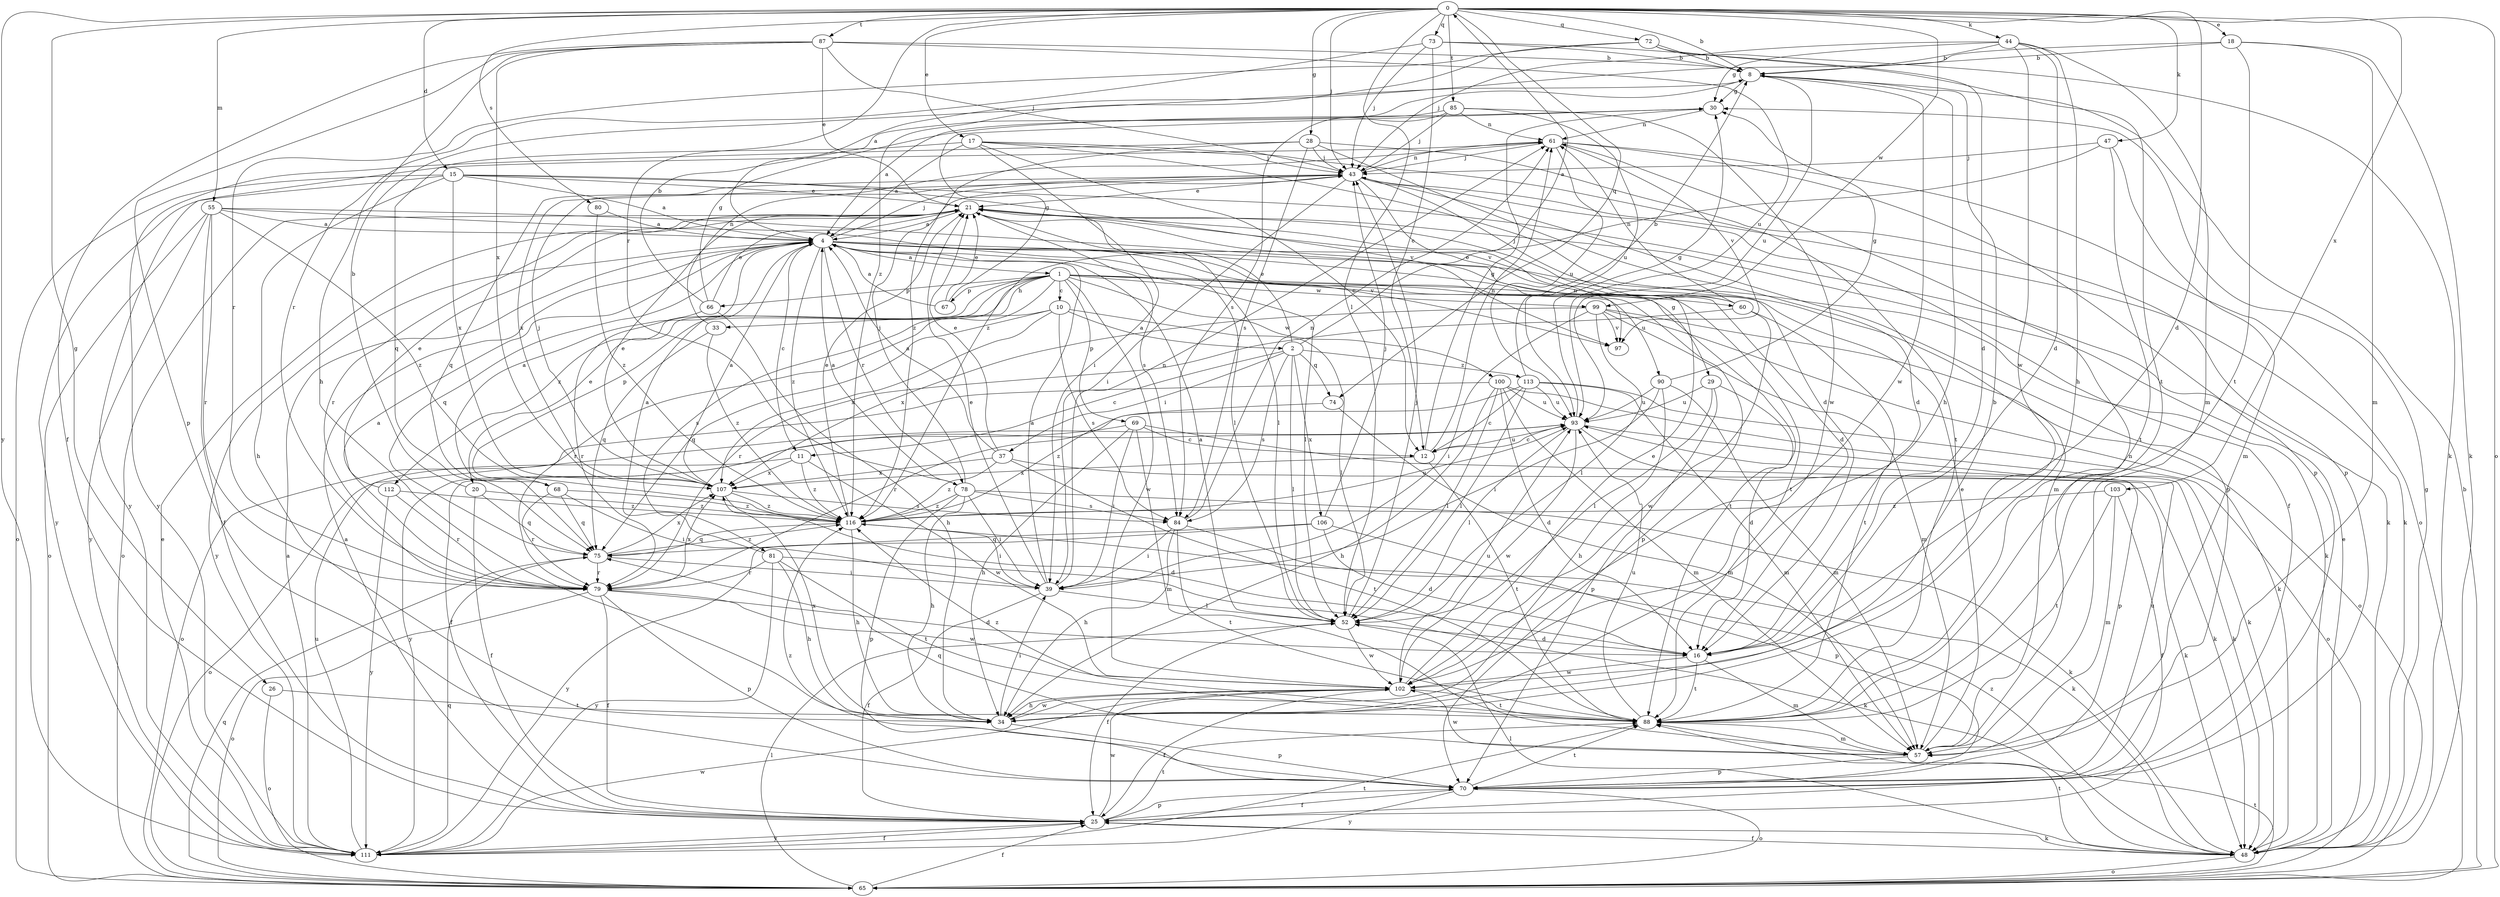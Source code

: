 strict digraph  {
0;
1;
2;
4;
8;
10;
11;
12;
15;
16;
17;
18;
20;
21;
25;
26;
28;
29;
30;
33;
34;
37;
39;
43;
44;
47;
48;
52;
55;
57;
60;
61;
65;
66;
67;
68;
69;
70;
72;
73;
74;
75;
78;
79;
80;
81;
84;
85;
87;
88;
90;
93;
97;
99;
100;
102;
103;
106;
107;
111;
112;
113;
116;
0 -> 8  [label=b];
0 -> 15  [label=d];
0 -> 16  [label=d];
0 -> 17  [label=e];
0 -> 18  [label=e];
0 -> 26  [label=g];
0 -> 28  [label=g];
0 -> 43  [label=j];
0 -> 44  [label=k];
0 -> 47  [label=k];
0 -> 52  [label=l];
0 -> 55  [label=m];
0 -> 65  [label=o];
0 -> 72  [label=q];
0 -> 73  [label=q];
0 -> 74  [label=q];
0 -> 78  [label=r];
0 -> 80  [label=s];
0 -> 85  [label=t];
0 -> 87  [label=t];
0 -> 99  [label=w];
0 -> 103  [label=x];
0 -> 111  [label=y];
1 -> 10  [label=c];
1 -> 20  [label=e];
1 -> 33  [label=h];
1 -> 60  [label=n];
1 -> 66  [label=p];
1 -> 67  [label=p];
1 -> 68  [label=p];
1 -> 69  [label=p];
1 -> 70  [label=p];
1 -> 81  [label=s];
1 -> 88  [label=t];
1 -> 90  [label=u];
1 -> 99  [label=w];
1 -> 100  [label=w];
1 -> 102  [label=w];
1 -> 112  [label=z];
2 -> 0  [label=a];
2 -> 11  [label=c];
2 -> 21  [label=e];
2 -> 37  [label=i];
2 -> 52  [label=l];
2 -> 74  [label=q];
2 -> 84  [label=s];
2 -> 106  [label=x];
2 -> 113  [label=z];
4 -> 1  [label=a];
4 -> 11  [label=c];
4 -> 29  [label=g];
4 -> 43  [label=j];
4 -> 48  [label=k];
4 -> 52  [label=l];
4 -> 75  [label=q];
4 -> 78  [label=r];
4 -> 88  [label=t];
4 -> 97  [label=v];
4 -> 111  [label=y];
4 -> 116  [label=z];
8 -> 30  [label=g];
8 -> 34  [label=h];
8 -> 93  [label=u];
8 -> 102  [label=w];
10 -> 2  [label=a];
10 -> 52  [label=l];
10 -> 75  [label=q];
10 -> 79  [label=r];
10 -> 84  [label=s];
10 -> 107  [label=x];
11 -> 65  [label=o];
11 -> 102  [label=w];
11 -> 107  [label=x];
11 -> 116  [label=z];
12 -> 30  [label=g];
12 -> 61  [label=n];
12 -> 88  [label=t];
12 -> 93  [label=u];
12 -> 107  [label=x];
15 -> 4  [label=a];
15 -> 21  [label=e];
15 -> 34  [label=h];
15 -> 48  [label=k];
15 -> 65  [label=o];
15 -> 97  [label=v];
15 -> 107  [label=x];
15 -> 111  [label=y];
16 -> 57  [label=m];
16 -> 88  [label=t];
16 -> 102  [label=w];
17 -> 4  [label=a];
17 -> 12  [label=c];
17 -> 16  [label=d];
17 -> 39  [label=i];
17 -> 43  [label=j];
17 -> 75  [label=q];
17 -> 88  [label=t];
18 -> 4  [label=a];
18 -> 8  [label=b];
18 -> 48  [label=k];
18 -> 57  [label=m];
18 -> 88  [label=t];
20 -> 8  [label=b];
20 -> 25  [label=f];
20 -> 75  [label=q];
20 -> 116  [label=z];
21 -> 4  [label=a];
21 -> 52  [label=l];
21 -> 57  [label=m];
21 -> 65  [label=o];
21 -> 79  [label=r];
21 -> 84  [label=s];
25 -> 4  [label=a];
25 -> 48  [label=k];
25 -> 70  [label=p];
25 -> 88  [label=t];
25 -> 102  [label=w];
25 -> 111  [label=y];
26 -> 65  [label=o];
26 -> 88  [label=t];
28 -> 16  [label=d];
28 -> 43  [label=j];
28 -> 70  [label=p];
28 -> 84  [label=s];
28 -> 111  [label=y];
28 -> 116  [label=z];
29 -> 16  [label=d];
29 -> 52  [label=l];
29 -> 70  [label=p];
29 -> 93  [label=u];
30 -> 61  [label=n];
33 -> 61  [label=n];
33 -> 75  [label=q];
33 -> 116  [label=z];
34 -> 8  [label=b];
34 -> 39  [label=i];
34 -> 70  [label=p];
34 -> 102  [label=w];
34 -> 107  [label=x];
37 -> 4  [label=a];
37 -> 21  [label=e];
37 -> 48  [label=k];
37 -> 88  [label=t];
37 -> 107  [label=x];
37 -> 116  [label=z];
39 -> 4  [label=a];
39 -> 21  [label=e];
39 -> 25  [label=f];
39 -> 52  [label=l];
39 -> 61  [label=n];
43 -> 21  [label=e];
43 -> 25  [label=f];
43 -> 39  [label=i];
43 -> 48  [label=k];
43 -> 61  [label=n];
43 -> 70  [label=p];
43 -> 75  [label=q];
43 -> 97  [label=v];
43 -> 107  [label=x];
44 -> 8  [label=b];
44 -> 16  [label=d];
44 -> 30  [label=g];
44 -> 34  [label=h];
44 -> 43  [label=j];
44 -> 57  [label=m];
44 -> 102  [label=w];
47 -> 43  [label=j];
47 -> 57  [label=m];
47 -> 88  [label=t];
47 -> 116  [label=z];
48 -> 21  [label=e];
48 -> 25  [label=f];
48 -> 30  [label=g];
48 -> 52  [label=l];
48 -> 65  [label=o];
48 -> 88  [label=t];
48 -> 116  [label=z];
52 -> 4  [label=a];
52 -> 16  [label=d];
52 -> 25  [label=f];
52 -> 43  [label=j];
52 -> 102  [label=w];
55 -> 4  [label=a];
55 -> 16  [label=d];
55 -> 25  [label=f];
55 -> 52  [label=l];
55 -> 65  [label=o];
55 -> 79  [label=r];
55 -> 111  [label=y];
55 -> 116  [label=z];
57 -> 21  [label=e];
57 -> 61  [label=n];
57 -> 70  [label=p];
57 -> 75  [label=q];
57 -> 102  [label=w];
60 -> 21  [label=e];
60 -> 43  [label=j];
60 -> 61  [label=n];
60 -> 79  [label=r];
60 -> 88  [label=t];
60 -> 102  [label=w];
61 -> 43  [label=j];
61 -> 65  [label=o];
61 -> 70  [label=p];
61 -> 93  [label=u];
61 -> 97  [label=v];
61 -> 111  [label=y];
65 -> 8  [label=b];
65 -> 25  [label=f];
65 -> 52  [label=l];
65 -> 75  [label=q];
65 -> 88  [label=t];
66 -> 8  [label=b];
66 -> 21  [label=e];
66 -> 30  [label=g];
66 -> 34  [label=h];
66 -> 79  [label=r];
67 -> 4  [label=a];
67 -> 21  [label=e];
67 -> 30  [label=g];
68 -> 4  [label=a];
68 -> 39  [label=i];
68 -> 75  [label=q];
68 -> 79  [label=r];
68 -> 116  [label=z];
69 -> 12  [label=c];
69 -> 25  [label=f];
69 -> 34  [label=h];
69 -> 39  [label=i];
69 -> 48  [label=k];
69 -> 57  [label=m];
70 -> 25  [label=f];
70 -> 65  [label=o];
70 -> 88  [label=t];
70 -> 93  [label=u];
70 -> 111  [label=y];
70 -> 116  [label=z];
72 -> 8  [label=b];
72 -> 16  [label=d];
72 -> 48  [label=k];
72 -> 79  [label=r];
72 -> 116  [label=z];
73 -> 8  [label=b];
73 -> 12  [label=c];
73 -> 43  [label=j];
73 -> 79  [label=r];
73 -> 88  [label=t];
74 -> 57  [label=m];
74 -> 116  [label=z];
75 -> 39  [label=i];
75 -> 79  [label=r];
75 -> 107  [label=x];
75 -> 116  [label=z];
78 -> 4  [label=a];
78 -> 34  [label=h];
78 -> 39  [label=i];
78 -> 43  [label=j];
78 -> 48  [label=k];
78 -> 70  [label=p];
78 -> 84  [label=s];
78 -> 116  [label=z];
79 -> 4  [label=a];
79 -> 16  [label=d];
79 -> 25  [label=f];
79 -> 65  [label=o];
79 -> 70  [label=p];
79 -> 102  [label=w];
79 -> 107  [label=x];
80 -> 4  [label=a];
80 -> 116  [label=z];
81 -> 4  [label=a];
81 -> 34  [label=h];
81 -> 48  [label=k];
81 -> 79  [label=r];
81 -> 88  [label=t];
81 -> 111  [label=y];
84 -> 34  [label=h];
84 -> 39  [label=i];
84 -> 48  [label=k];
84 -> 61  [label=n];
84 -> 88  [label=t];
85 -> 4  [label=a];
85 -> 43  [label=j];
85 -> 61  [label=n];
85 -> 84  [label=s];
85 -> 93  [label=u];
85 -> 102  [label=w];
87 -> 8  [label=b];
87 -> 21  [label=e];
87 -> 25  [label=f];
87 -> 34  [label=h];
87 -> 43  [label=j];
87 -> 70  [label=p];
87 -> 93  [label=u];
87 -> 107  [label=x];
88 -> 57  [label=m];
88 -> 93  [label=u];
88 -> 116  [label=z];
90 -> 30  [label=g];
90 -> 34  [label=h];
90 -> 39  [label=i];
90 -> 57  [label=m];
90 -> 93  [label=u];
93 -> 12  [label=c];
93 -> 30  [label=g];
93 -> 48  [label=k];
93 -> 52  [label=l];
93 -> 70  [label=p];
93 -> 102  [label=w];
93 -> 111  [label=y];
99 -> 39  [label=i];
99 -> 48  [label=k];
99 -> 52  [label=l];
99 -> 57  [label=m];
99 -> 65  [label=o];
99 -> 97  [label=v];
99 -> 107  [label=x];
100 -> 16  [label=d];
100 -> 34  [label=h];
100 -> 48  [label=k];
100 -> 52  [label=l];
100 -> 57  [label=m];
100 -> 65  [label=o];
100 -> 93  [label=u];
102 -> 21  [label=e];
102 -> 25  [label=f];
102 -> 34  [label=h];
102 -> 88  [label=t];
102 -> 93  [label=u];
103 -> 25  [label=f];
103 -> 57  [label=m];
103 -> 88  [label=t];
103 -> 116  [label=z];
106 -> 16  [label=d];
106 -> 43  [label=j];
106 -> 70  [label=p];
106 -> 75  [label=q];
106 -> 111  [label=y];
107 -> 4  [label=a];
107 -> 16  [label=d];
107 -> 21  [label=e];
107 -> 43  [label=j];
107 -> 84  [label=s];
107 -> 116  [label=z];
111 -> 4  [label=a];
111 -> 21  [label=e];
111 -> 25  [label=f];
111 -> 75  [label=q];
111 -> 88  [label=t];
111 -> 93  [label=u];
111 -> 102  [label=w];
112 -> 21  [label=e];
112 -> 79  [label=r];
112 -> 111  [label=y];
112 -> 116  [label=z];
113 -> 8  [label=b];
113 -> 12  [label=c];
113 -> 52  [label=l];
113 -> 57  [label=m];
113 -> 65  [label=o];
113 -> 79  [label=r];
113 -> 93  [label=u];
116 -> 21  [label=e];
116 -> 34  [label=h];
116 -> 39  [label=i];
116 -> 75  [label=q];
116 -> 93  [label=u];
}
